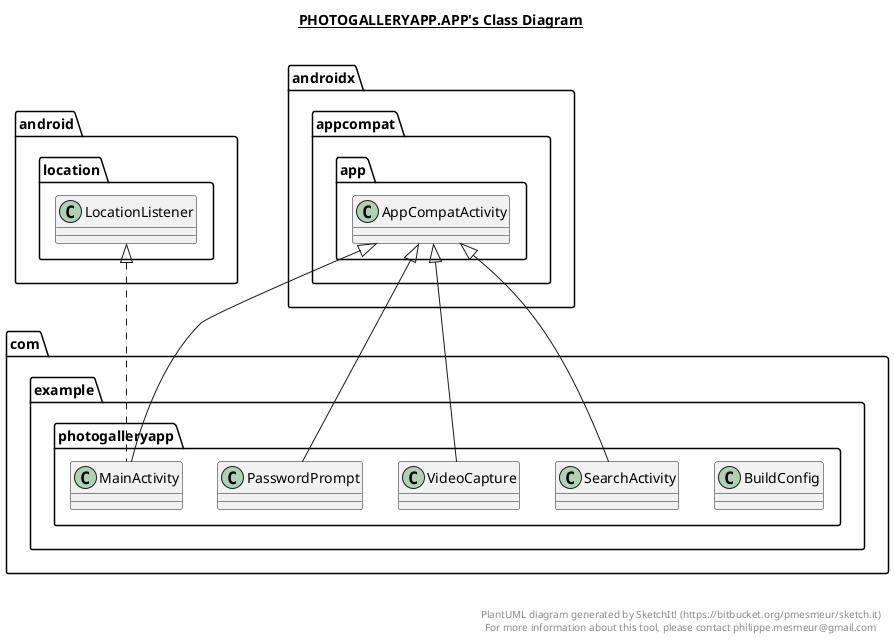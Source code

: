 @startuml

title __PHOTOGALLERYAPP.APP's Class Diagram__\n

  namespace com.example.photogalleryapp {
    class com.example.photogalleryapp.BuildConfig {
    }
  }
  

  namespace com.example.photogalleryapp {
    class com.example.photogalleryapp.MainActivity {
    }
  }
  

  namespace com.example.photogalleryapp {
    class com.example.photogalleryapp.PasswordPrompt {
    }
  }
  

  namespace com.example.photogalleryapp {
    class com.example.photogalleryapp.SearchActivity {
    }
  }
  

  namespace com.example.photogalleryapp {
    class com.example.photogalleryapp.VideoCapture {
    }
  }
  

  com.example.photogalleryapp.MainActivity .up.|> android.location.LocationListener
  com.example.photogalleryapp.MainActivity -up-|> androidx.appcompat.app.AppCompatActivity
  com.example.photogalleryapp.PasswordPrompt -up-|> androidx.appcompat.app.AppCompatActivity
  com.example.photogalleryapp.SearchActivity -up-|> androidx.appcompat.app.AppCompatActivity
  com.example.photogalleryapp.VideoCapture -up-|> androidx.appcompat.app.AppCompatActivity


right footer


PlantUML diagram generated by SketchIt! (https://bitbucket.org/pmesmeur/sketch.it)
For more information about this tool, please contact philippe.mesmeur@gmail.com
endfooter

@enduml
